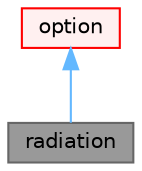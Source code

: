 digraph "radiation"
{
 // LATEX_PDF_SIZE
  bgcolor="transparent";
  edge [fontname=Helvetica,fontsize=10,labelfontname=Helvetica,labelfontsize=10];
  node [fontname=Helvetica,fontsize=10,shape=box,height=0.2,width=0.4];
  Node1 [id="Node000001",label="radiation",height=0.2,width=0.4,color="gray40", fillcolor="grey60", style="filled", fontcolor="black",tooltip="Applies radiation sources (i.e. Sh) to the energy equation for compressible flows."];
  Node2 -> Node1 [id="edge1_Node000001_Node000002",dir="back",color="steelblue1",style="solid",tooltip=" "];
  Node2 [id="Node000002",label="option",height=0.2,width=0.4,color="red", fillcolor="#FFF0F0", style="filled",URL="$classFoam_1_1fv_1_1option.html",tooltip="Base abstract class for handling finite volume options (i.e. fvOption)."];
}
